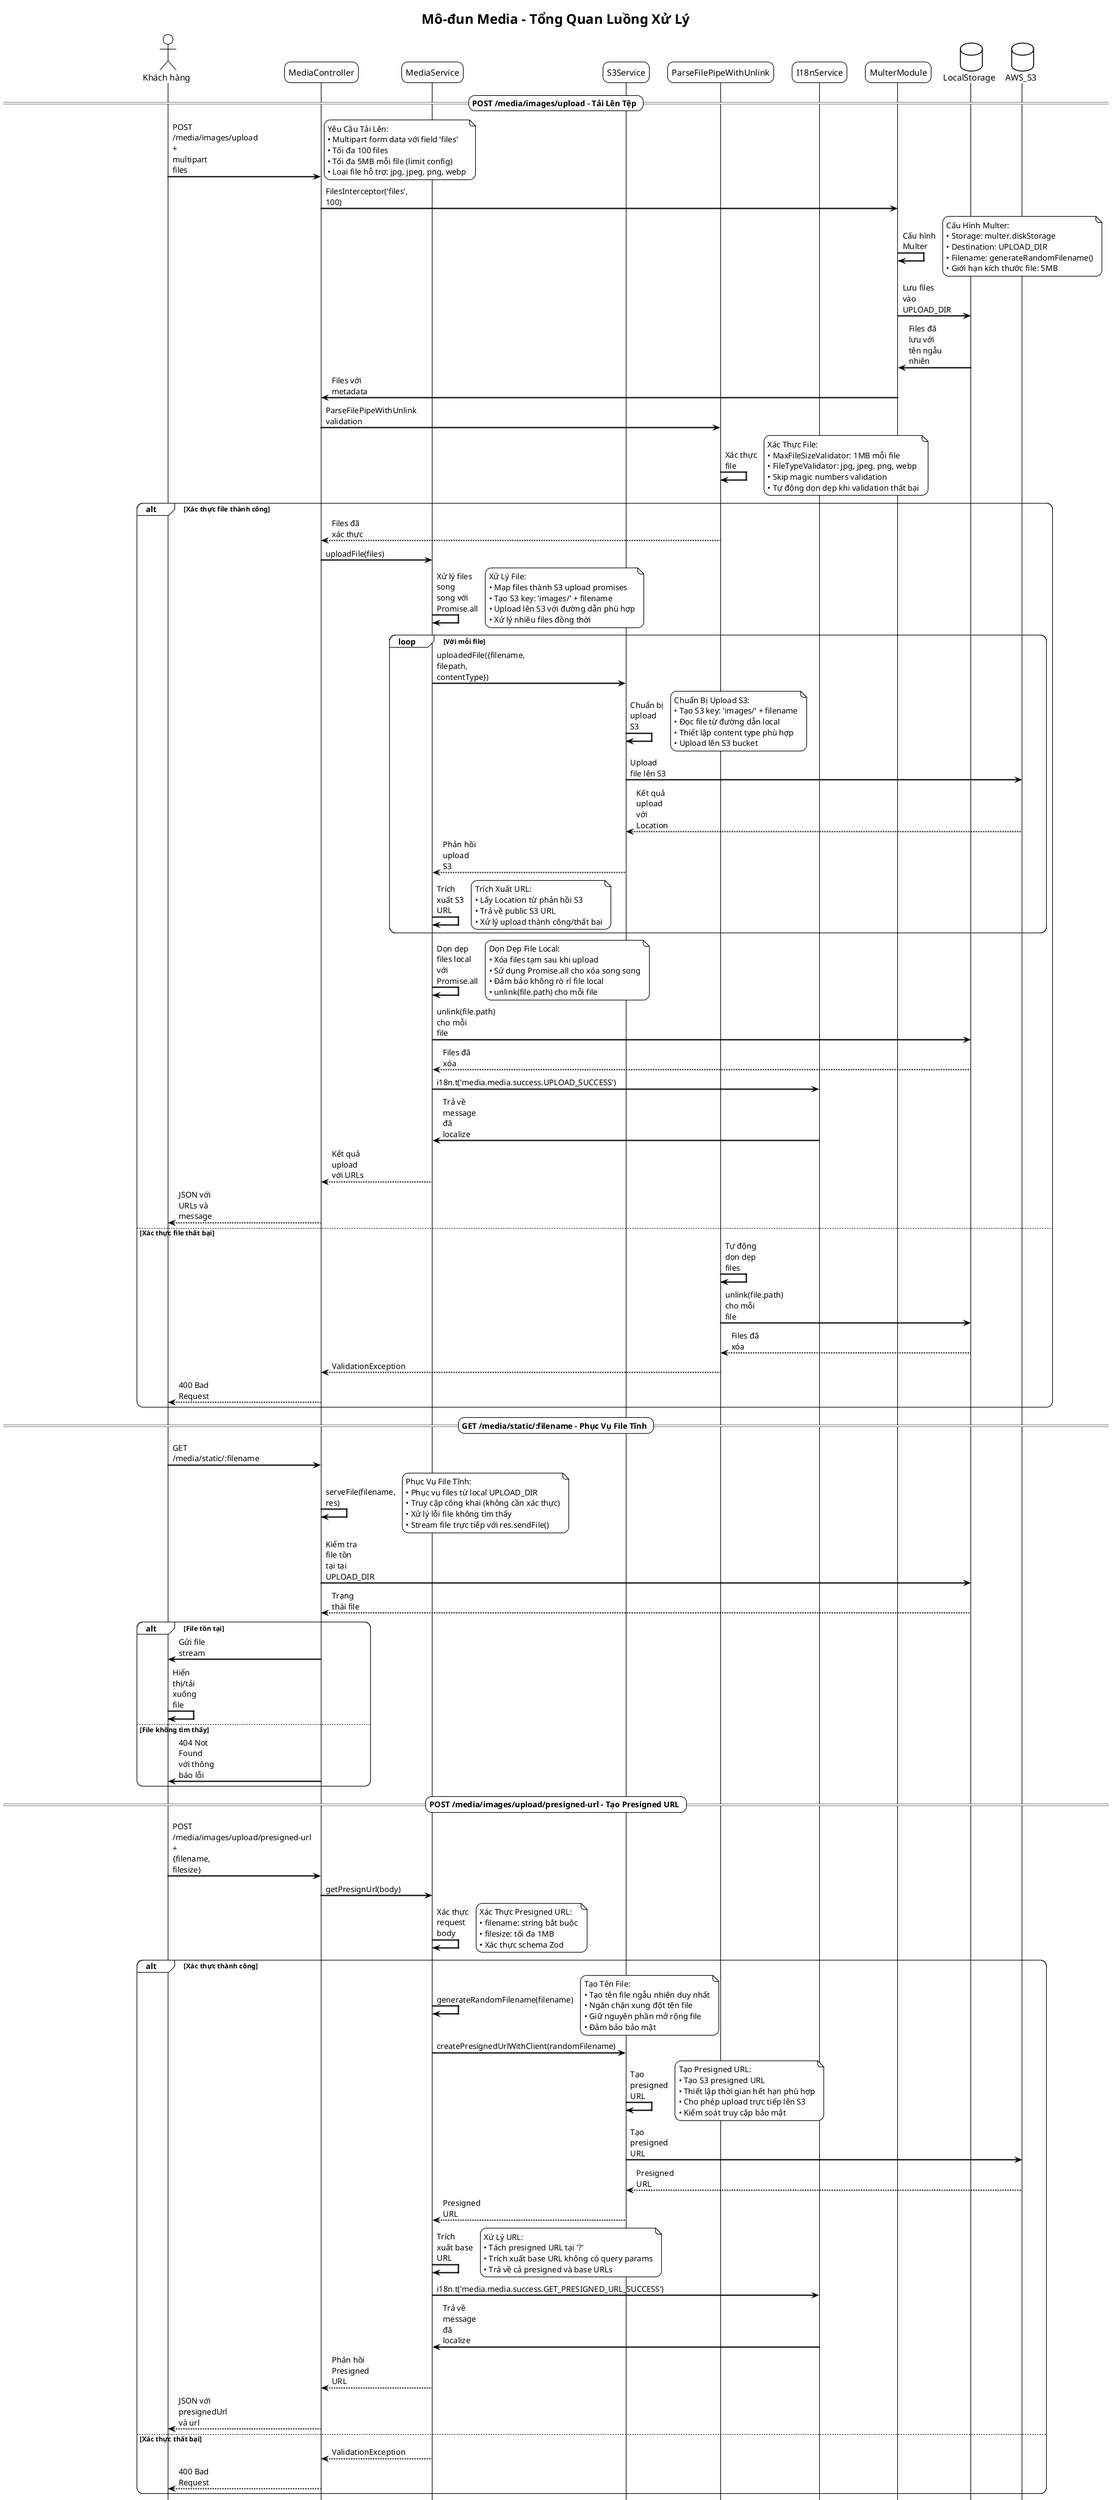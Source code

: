 @startuml Media Module - Sequence Overview
!theme plain
skinparam backgroundColor #FFFFFF
skinparam sequenceArrowThickness 2
skinparam roundcorner 20
skinparam maxmessagesize 60

title Mô-đun Media - Tổng Quan Luồng Xử Lý
note top : Hệ thống quản lý media với file upload, S3 integration và presigned URL

actor "Khách hàng" as Client
participant "MediaController" as MC
participant "MediaService" as MS
participant "S3Service" as S3
participant "ParseFilePipeWithUnlink" as PFP
participant "I18nService" as IS
participant "MulterModule" as MM
database "LocalStorage" as LS
database "AWS_S3" as S3DB

== POST /media/images/upload - Tải Lên Tệp ==
Client -> MC: POST /media/images/upload + multipart files
note right
Yêu Cầu Tải Lên:
• Multipart form data với field 'files'
• Tối đa 100 files
• Tối đa 5MB mỗi file (limit config)
• Loại file hỗ trợ: jpg, jpeg, png, webp
end note

MC -> MM: FilesInterceptor('files', 100)
MM -> MM: Cấu hình Multer
note right
Cấu Hình Multer:
• Storage: multer.diskStorage
• Destination: UPLOAD_DIR
• Filename: generateRandomFilename()
• Giới hạn kích thước file: 5MB
end note

MM -> LS: Lưu files vào UPLOAD_DIR
LS -> MM: Files đã lưu với tên ngẫu nhiên
MM -> MC: Files với metadata

MC -> PFP: ParseFilePipeWithUnlink validation
PFP -> PFP: Xác thực file
note right
Xác Thực File:
• MaxFileSizeValidator: 1MB mỗi file
• FileTypeValidator: jpg, jpeg, png, webp
• Skip magic numbers validation
• Tự động dọn dẹp khi validation thất bại
end note

alt Xác thực file thành công
    PFP --> MC: Files đã xác thực
    MC -> MS: uploadFile(files)

    MS -> MS: Xử lý files song song với Promise.all
    note right
    Xử Lý File:
    • Map files thành S3 upload promises
    • Tạo S3 key: 'images/' + filename
    • Upload lên S3 với đường dẫn phù hợp
    • Xử lý nhiều files đồng thời
    end note

    loop Với mỗi file
        MS -> S3: uploadedFile({filename, filepath, contentType})
        S3 -> S3: Chuẩn bị upload S3
        note right
        Chuẩn Bị Upload S3:
        • Tạo S3 key: 'images/' + filename
        • Đọc file từ đường dẫn local
        • Thiết lập content type phù hợp
        • Upload lên S3 bucket
        end note

        S3 -> S3DB: Upload file lên S3
        S3DB --> S3: Kết quả upload với Location
        S3 --> MS: Phản hồi upload S3

        MS -> MS: Trích xuất S3 URL
        note right
        Trích Xuất URL:
        • Lấy Location từ phản hồi S3
        • Trả về public S3 URL
        • Xử lý upload thành công/thất bại
        end note
    end

    MS -> MS: Dọn dẹp files local với Promise.all
    note right
    Dọn Dẹp File Local:
    • Xóa files tạm sau khi upload
    • Sử dụng Promise.all cho xóa song song
    • Đảm bảo không rò rỉ file local
    • unlink(file.path) cho mỗi file
    end note

    MS -> LS: unlink(file.path) cho mỗi file
    LS --> MS: Files đã xóa

    MS -> IS: i18n.t('media.media.success.UPLOAD_SUCCESS')
    IS -> MS: Trả về message đã localize
    MS --> MC: Kết quả upload với URLs
    MC --> Client: JSON với URLs và message

else Xác thực file thất bại
    PFP -> PFP: Tự động dọn dẹp files
    PFP -> LS: unlink(file.path) cho mỗi file
    LS --> PFP: Files đã xóa
    PFP --> MC: ValidationException
    MC --> Client: 400 Bad Request
end

== GET /media/static/:filename - Phục Vụ File Tĩnh ==
Client -> MC: GET /media/static/:filename
MC -> MC: serveFile(filename, res)
note right
Phục Vụ File Tĩnh:
• Phục vụ files từ local UPLOAD_DIR
• Truy cập công khai (không cần xác thực)
• Xử lý lỗi file không tìm thấy
• Stream file trực tiếp với res.sendFile()
end note

MC -> LS: Kiểm tra file tồn tại tại UPLOAD_DIR
LS --> MC: Trạng thái file

alt File tồn tại
    MC -> Client: Gửi file stream
    Client -> Client: Hiển thị/tải xuống file
else File không tìm thấy
    MC -> Client: 404 Not Found với thông báo lỗi
end

== POST /media/images/upload/presigned-url - Tạo Presigned URL ==
Client -> MC: POST /media/images/upload/presigned-url + {filename, filesize}
MC -> MS: getPresignUrl(body)

MS -> MS: Xác thực request body
note right
Xác Thực Presigned URL:
• filename: string bắt buộc
• filesize: tối đa 1MB
• Xác thực schema Zod
end note

alt Xác thực thành công
    MS -> MS: generateRandomFilename(filename)
    note right
    Tạo Tên File:
    • Tạo tên file ngẫu nhiên duy nhất
    • Ngăn chặn xung đột tên file
    • Giữ nguyên phần mở rộng file
    • Đảm bảo bảo mật
    end note

    MS -> S3: createPresignedUrlWithClient(randomFilename)
    S3 -> S3: Tạo presigned URL
    note right
    Tạo Presigned URL:
    • Tạo S3 presigned URL
    • Thiết lập thời gian hết hạn phù hợp
    • Cho phép upload trực tiếp lên S3
    • Kiểm soát truy cập bảo mật
    end note

    S3 -> S3DB: Tạo presigned URL
    S3DB --> S3: Presigned URL
    S3 --> MS: Presigned URL

    MS -> MS: Trích xuất base URL
    note right
    Xử Lý URL:
    • Tách presigned URL tại '?'
    • Trích xuất base URL không có query params
    • Trả về cả presigned và base URLs
    end note

    MS -> IS: i18n.t('media.media.success.GET_PRESIGNED_URL_SUCCESS')
    IS -> MS: Trả về message đã localize
    MS --> MC: Phản hồi Presigned URL
    MC --> Client: JSON với presignedUrl và url

else Xác thực thất bại
    MS --> MC: ValidationException
    MC --> Client: 400 Bad Request
end

== Khởi Tạo Module ==
MC -> MC: Constructor kiểm tra UPLOAD_DIR
note right
Quản Lý Thư Mục:
• Tự động tạo UPLOAD_DIR nếu chưa tồn tại
• Đảm bảo quyền truy cập phù hợp
• Xử lý lỗi tạo thư mục
• existsSync() và mkdirSync() với recursive
end note

MC -> LS: Kiểm tra UPLOAD_DIR tồn tại
LS --> MC: Trạng thái thư mục

alt Thư mục không tồn tại
    MC -> LS: mkdirSync(UPLOAD_DIR, { recursive: true })
    LS --> MC: Thư mục đã tạo
end

== Xử Lý Lỗi & Xác Thực ==
alt Lỗi xác thực file
    PFP --> MC: ValidationException
    MC --> Client: 400 Bad Request
    note right
    Lỗi Xác Thực File:
    • Kích thước file quá lớn (> 1MB)
    • Loại file không hợp lệ (không phải jpg, jpeg, png, webp)
    • File bị hỏng
    • Tự động dọn dẹp khi thất bại
    end note

else Lỗi upload S3
    S3 --> MS: S3UploadException
    MS --> MC: Phản hồi lỗi
    MC --> Client: 500 Internal Server Error
    note right
    Lỗi Upload S3:
    • Vấn đề kết nối mạng
    • S3 bucket access denied
    • File upload timeout
    • Credentials không hợp lệ
    • Bucket không tồn tại
    end note

else Lỗi file không tìm thấy
    MC --> Client: 404 Not Found
    note right
    File Không Tìm Thấy:
    • File tĩnh không tồn tại trong UPLOAD_DIR
    • Thông báo lỗi rõ ràng
    • HTTP status phù hợp
    end note

else Lỗi tạo presigned URL
    S3 --> MS: PresignedUrlException
    MS --> MC: Phản hồi lỗi
    MC --> Client: 500 Internal Server Error
    note right
    Lỗi Presigned URL:
    • S3 service không khả dụng
    • Cấu hình bucket không hợp lệ
    • Vấn đề quyền truy cập
    • Lỗi mạng
    • Credentials không hợp lệ
    end note

else Lỗi tạo thư mục
    MC --> MC: DirectoryCreationException
    MC --> Client: 500 Internal Server Error
    note right
    Lỗi Tạo Thư Mục:
    • Quyền truy cập không đủ
    • Ổ đĩa hết dung lượng
    • Xung đột đường dẫn
    end note
end

== Đa Ngôn Ngữ ==
MS -> IS: i18n.t('media.media.success.XXX')
IS -> MS: Trả về message đã localize
MS --> MC: Phản hồi + Message đã localize
MC --> Client: JSON Response với metadata đầy đủ

note bottom
**Đặc điểm chính của module Media:**
• Upload file với validation nghiêm ngặt
• Tích hợp AWS S3 cho lưu trữ
• Presigned URL cho upload trực tiếp
• Tự động dọn dẹp file tạm
• Hỗ trợ đa ngôn ngữ với I18nService
• Xử lý lỗi toàn diện
• Phục vụ file tĩnh công khai
end note

@enduml
